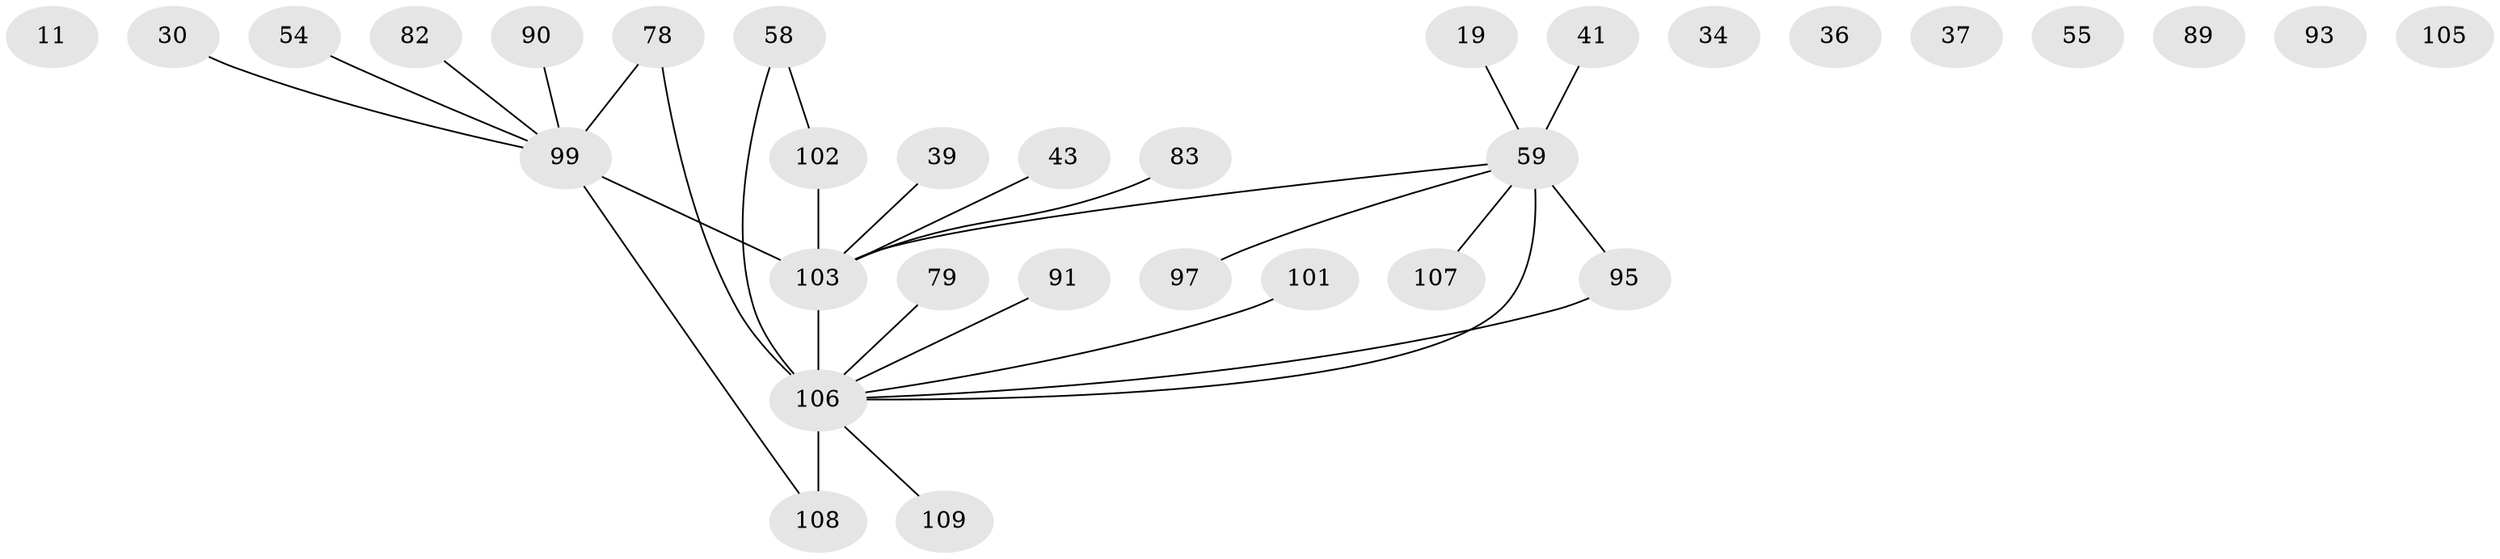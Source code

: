 // original degree distribution, {4: 0.2018348623853211, 2: 0.22018348623853212, 3: 0.1926605504587156, 5: 0.027522935779816515, 1: 0.25688073394495414, 0: 0.06422018348623854, 6: 0.03669724770642202}
// Generated by graph-tools (version 1.1) at 2025/43/03/04/25 21:43:24]
// undirected, 32 vertices, 28 edges
graph export_dot {
graph [start="1"]
  node [color=gray90,style=filled];
  11;
  19;
  30;
  34;
  36;
  37;
  39;
  41;
  43;
  54;
  55;
  58 [super="+6"];
  59 [super="+21+35"];
  78;
  79;
  82;
  83 [super="+27+29+57+69"];
  89 [super="+13"];
  90 [super="+40"];
  91;
  93;
  95 [super="+42"];
  97;
  99 [super="+68+77+61"];
  101;
  102;
  103 [super="+76+75+86+98+53"];
  105;
  106 [super="+65+104+88+100"];
  107;
  108 [super="+67+96+74+94"];
  109;
  19 -- 59;
  30 -- 99;
  39 -- 103;
  41 -- 59;
  43 -- 103;
  54 -- 99;
  58 -- 102;
  58 -- 106 [weight=4];
  59 -- 95 [weight=2];
  59 -- 97;
  59 -- 107;
  59 -- 106 [weight=3];
  59 -- 103 [weight=2];
  78 -- 99;
  78 -- 106;
  79 -- 106 [weight=2];
  82 -- 99;
  83 -- 103;
  90 -- 99;
  91 -- 106;
  95 -- 106 [weight=4];
  99 -- 108 [weight=3];
  99 -- 103 [weight=4];
  101 -- 106;
  102 -- 103;
  103 -- 106 [weight=6];
  106 -- 108 [weight=6];
  106 -- 109;
}
